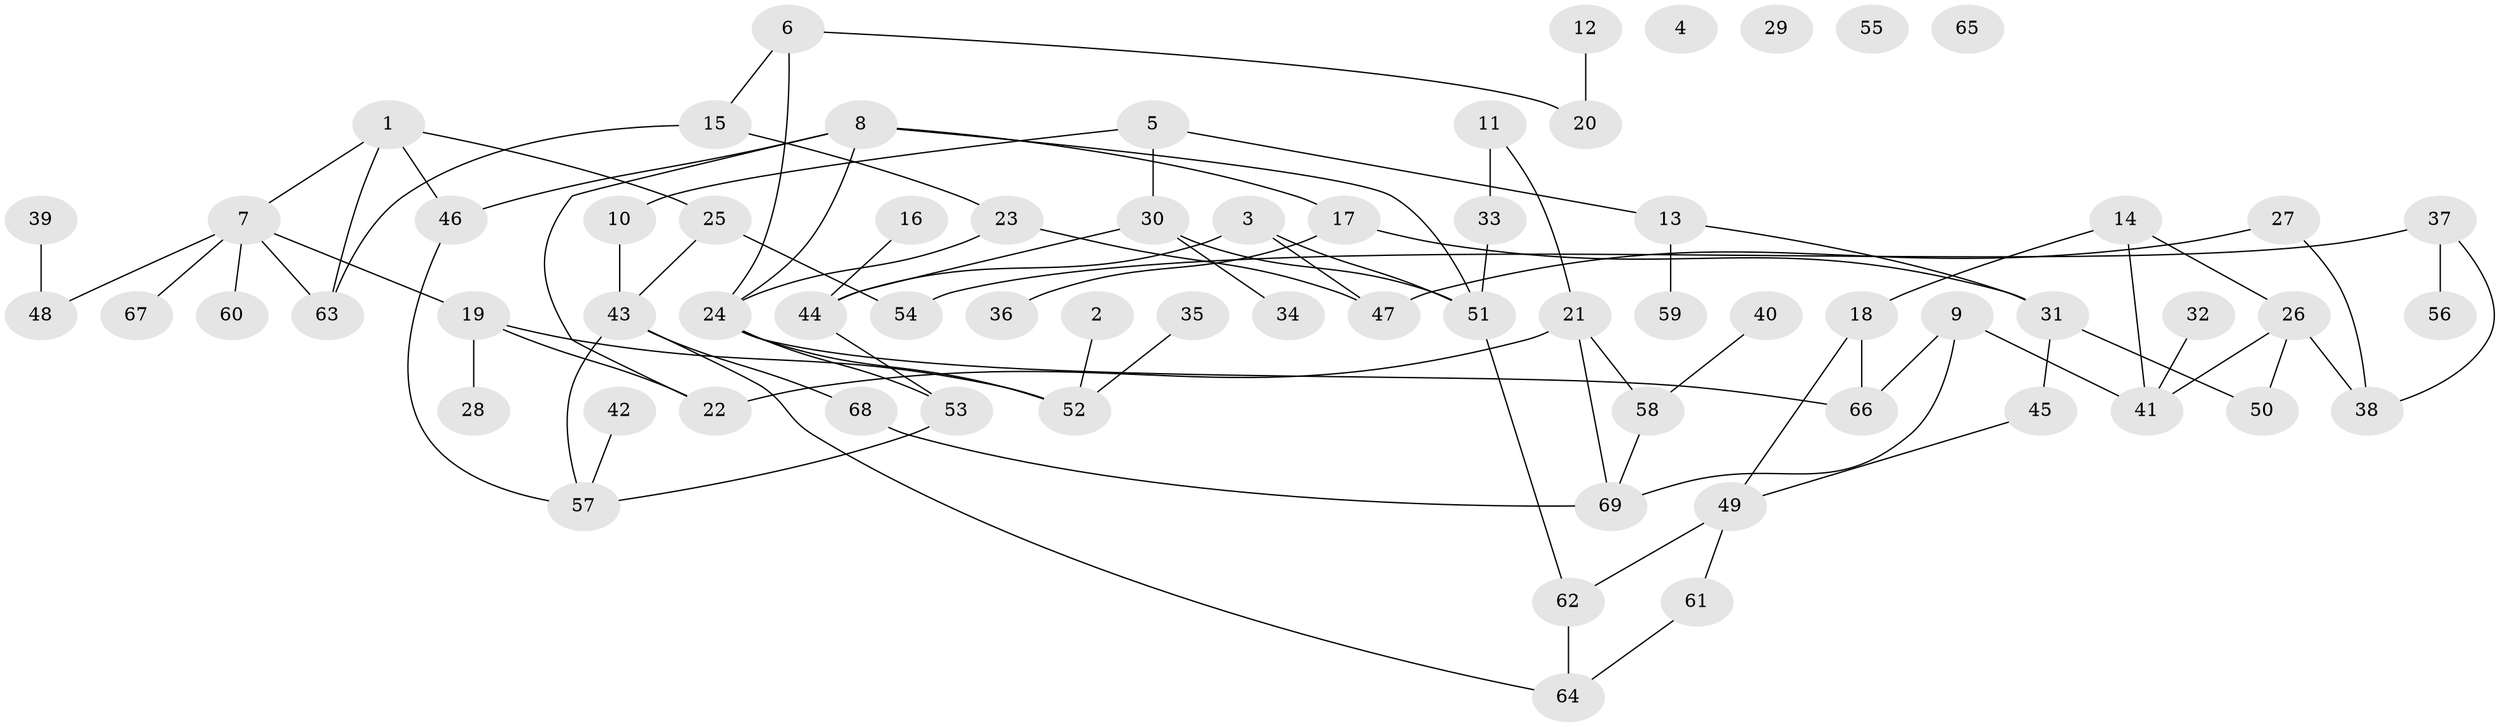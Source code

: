 // Generated by graph-tools (version 1.1) at 2025/13/03/09/25 04:13:13]
// undirected, 69 vertices, 89 edges
graph export_dot {
graph [start="1"]
  node [color=gray90,style=filled];
  1;
  2;
  3;
  4;
  5;
  6;
  7;
  8;
  9;
  10;
  11;
  12;
  13;
  14;
  15;
  16;
  17;
  18;
  19;
  20;
  21;
  22;
  23;
  24;
  25;
  26;
  27;
  28;
  29;
  30;
  31;
  32;
  33;
  34;
  35;
  36;
  37;
  38;
  39;
  40;
  41;
  42;
  43;
  44;
  45;
  46;
  47;
  48;
  49;
  50;
  51;
  52;
  53;
  54;
  55;
  56;
  57;
  58;
  59;
  60;
  61;
  62;
  63;
  64;
  65;
  66;
  67;
  68;
  69;
  1 -- 7;
  1 -- 25;
  1 -- 46;
  1 -- 63;
  2 -- 52;
  3 -- 44;
  3 -- 47;
  3 -- 51;
  5 -- 10;
  5 -- 13;
  5 -- 30;
  6 -- 15;
  6 -- 20;
  6 -- 24;
  7 -- 19;
  7 -- 48;
  7 -- 60;
  7 -- 63;
  7 -- 67;
  8 -- 17;
  8 -- 22;
  8 -- 24;
  8 -- 46;
  8 -- 51;
  9 -- 41;
  9 -- 66;
  9 -- 69;
  10 -- 43;
  11 -- 21;
  11 -- 33;
  12 -- 20;
  13 -- 31;
  13 -- 59;
  14 -- 18;
  14 -- 26;
  14 -- 41;
  15 -- 23;
  15 -- 63;
  16 -- 44;
  17 -- 31;
  17 -- 36;
  18 -- 49;
  18 -- 66;
  19 -- 22;
  19 -- 28;
  19 -- 52;
  21 -- 22;
  21 -- 58;
  21 -- 69;
  23 -- 24;
  23 -- 47;
  24 -- 52;
  24 -- 53;
  24 -- 66;
  25 -- 43;
  25 -- 54;
  26 -- 38;
  26 -- 41;
  26 -- 50;
  27 -- 38;
  27 -- 47;
  30 -- 34;
  30 -- 44;
  30 -- 51;
  31 -- 45;
  31 -- 50;
  32 -- 41;
  33 -- 51;
  35 -- 52;
  37 -- 38;
  37 -- 54;
  37 -- 56;
  39 -- 48;
  40 -- 58;
  42 -- 57;
  43 -- 57;
  43 -- 64;
  43 -- 68;
  44 -- 53;
  45 -- 49;
  46 -- 57;
  49 -- 61;
  49 -- 62;
  51 -- 62;
  53 -- 57;
  58 -- 69;
  61 -- 64;
  62 -- 64;
  68 -- 69;
}
